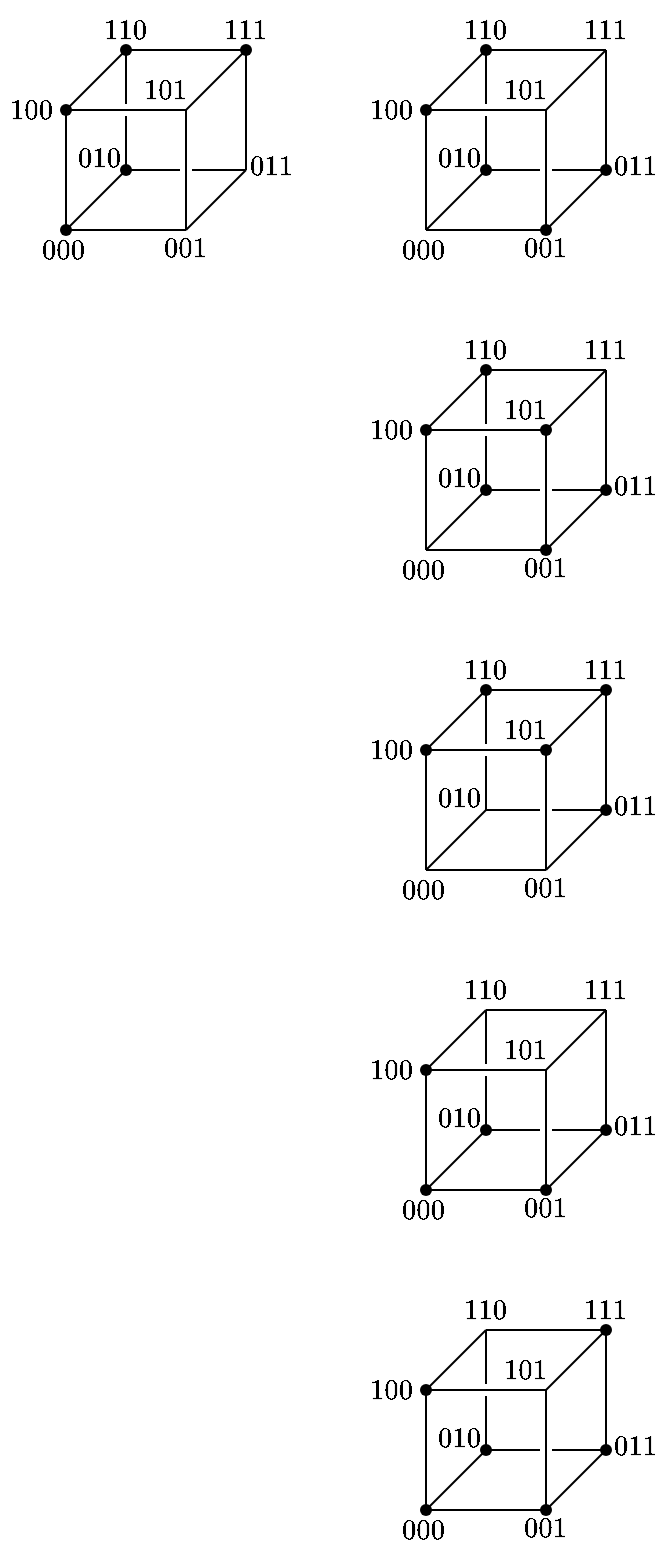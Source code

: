 <mxfile version="21.5.0" type="device">
  <diagram name="Page-1" id="KmXl91NfciILuDux3KEF">
    <mxGraphModel dx="524" dy="328" grid="1" gridSize="10" guides="1" tooltips="1" connect="1" arrows="1" fold="1" page="1" pageScale="1" pageWidth="850" pageHeight="1100" math="1" shadow="0">
      <root>
        <mxCell id="0" />
        <mxCell id="1" parent="0" />
        <mxCell id="tiuoFYLvW-MkzUnGiu4A-1" style="edgeStyle=orthogonalEdgeStyle;rounded=0;orthogonalLoop=1;jettySize=auto;html=1;endArrow=none;endFill=0;" edge="1" parent="1" source="tiuoFYLvW-MkzUnGiu4A-3">
          <mxGeometry relative="1" as="geometry">
            <mxPoint x="190" y="130" as="targetPoint" />
          </mxGeometry>
        </mxCell>
        <mxCell id="tiuoFYLvW-MkzUnGiu4A-2" style="edgeStyle=orthogonalEdgeStyle;rounded=0;orthogonalLoop=1;jettySize=auto;html=1;entryX=0.506;entryY=0.079;entryDx=0;entryDy=0;entryPerimeter=0;endArrow=none;endFill=0;" edge="1" parent="1" source="tiuoFYLvW-MkzUnGiu4A-3" target="tiuoFYLvW-MkzUnGiu4A-5">
          <mxGeometry relative="1" as="geometry" />
        </mxCell>
        <mxCell id="tiuoFYLvW-MkzUnGiu4A-3" value="" style="shape=waypoint;sketch=0;fillStyle=solid;size=6;pointerEvents=1;points=[];fillColor=none;resizable=0;rotatable=0;perimeter=centerPerimeter;snapToPoint=1;" vertex="1" parent="1">
          <mxGeometry x="120" y="120" width="20" height="20" as="geometry" />
        </mxCell>
        <mxCell id="tiuoFYLvW-MkzUnGiu4A-4" style="edgeStyle=orthogonalEdgeStyle;rounded=0;orthogonalLoop=1;jettySize=auto;html=1;endArrow=none;endFill=0;" edge="1" parent="1" source="tiuoFYLvW-MkzUnGiu4A-5">
          <mxGeometry relative="1" as="geometry">
            <mxPoint x="190" y="190" as="targetPoint" />
          </mxGeometry>
        </mxCell>
        <mxCell id="tiuoFYLvW-MkzUnGiu4A-5" value="" style="shape=waypoint;sketch=0;fillStyle=solid;size=6;pointerEvents=1;points=[];fillColor=none;resizable=0;rotatable=0;perimeter=centerPerimeter;snapToPoint=1;" vertex="1" parent="1">
          <mxGeometry x="120" y="180" width="20" height="20" as="geometry" />
        </mxCell>
        <mxCell id="tiuoFYLvW-MkzUnGiu4A-14" style="orthogonalLoop=1;jettySize=auto;html=1;endArrow=none;endFill=0;rounded=0;strokeColor=default;" edge="1" parent="1">
          <mxGeometry relative="1" as="geometry">
            <mxPoint x="190" y="130" as="sourcePoint" />
            <mxPoint x="190" y="190" as="targetPoint" />
          </mxGeometry>
        </mxCell>
        <mxCell id="tiuoFYLvW-MkzUnGiu4A-9" value="\(100\)" style="text;html=1;strokeColor=none;fillColor=none;align=center;verticalAlign=middle;whiteSpace=wrap;rounded=0;" vertex="1" parent="1">
          <mxGeometry x="100" y="120" width="25" height="20" as="geometry" />
        </mxCell>
        <mxCell id="tiuoFYLvW-MkzUnGiu4A-10" value="\(10 1\)" style="text;html=1;strokeColor=none;fillColor=none;align=center;verticalAlign=middle;whiteSpace=wrap;rounded=0;" vertex="1" parent="1">
          <mxGeometry x="170" y="110" width="20" height="20" as="geometry" />
        </mxCell>
        <mxCell id="tiuoFYLvW-MkzUnGiu4A-11" value="\(000\)" style="text;html=1;strokeColor=none;fillColor=none;align=center;verticalAlign=middle;whiteSpace=wrap;rounded=0;" vertex="1" parent="1">
          <mxGeometry x="119" y="190" width="20" height="20" as="geometry" />
        </mxCell>
        <mxCell id="tiuoFYLvW-MkzUnGiu4A-12" value="\(001\)" style="text;html=1;strokeColor=none;fillColor=none;align=center;verticalAlign=middle;whiteSpace=wrap;rounded=0;" vertex="1" parent="1">
          <mxGeometry x="180" y="189" width="20" height="20" as="geometry" />
        </mxCell>
        <mxCell id="tiuoFYLvW-MkzUnGiu4A-15" value="" style="shape=waypoint;sketch=0;fillStyle=solid;size=6;pointerEvents=1;points=[];fillColor=none;resizable=0;rotatable=0;perimeter=centerPerimeter;snapToPoint=1;" vertex="1" parent="1">
          <mxGeometry x="150" y="90" width="20" height="20" as="geometry" />
        </mxCell>
        <mxCell id="tiuoFYLvW-MkzUnGiu4A-17" value="" style="endArrow=none;html=1;rounded=0;exitX=0.524;exitY=0.626;exitDx=0;exitDy=0;exitPerimeter=0;entryX=0.476;entryY=0.932;entryDx=0;entryDy=0;entryPerimeter=0;" edge="1" parent="1" source="tiuoFYLvW-MkzUnGiu4A-3" target="tiuoFYLvW-MkzUnGiu4A-15">
          <mxGeometry width="50" height="50" relative="1" as="geometry">
            <mxPoint x="190" y="170" as="sourcePoint" />
            <mxPoint x="240" y="120" as="targetPoint" />
          </mxGeometry>
        </mxCell>
        <mxCell id="tiuoFYLvW-MkzUnGiu4A-18" value="" style="shape=waypoint;sketch=0;fillStyle=solid;size=6;pointerEvents=1;points=[];fillColor=none;resizable=0;rotatable=0;perimeter=centerPerimeter;snapToPoint=1;" vertex="1" parent="1">
          <mxGeometry x="210" y="90" width="20" height="20" as="geometry" />
        </mxCell>
        <mxCell id="tiuoFYLvW-MkzUnGiu4A-19" value="" style="endArrow=none;html=1;rounded=0;entryX=0.702;entryY=0.948;entryDx=0;entryDy=0;entryPerimeter=0;" edge="1" parent="1" target="tiuoFYLvW-MkzUnGiu4A-18">
          <mxGeometry width="50" height="50" relative="1" as="geometry">
            <mxPoint x="190" y="130" as="sourcePoint" />
            <mxPoint x="170" y="110" as="targetPoint" />
          </mxGeometry>
        </mxCell>
        <mxCell id="tiuoFYLvW-MkzUnGiu4A-20" value="" style="endArrow=none;html=1;rounded=0;exitX=0.637;exitY=0.521;exitDx=0;exitDy=0;exitPerimeter=0;entryX=0.444;entryY=0.392;entryDx=0;entryDy=0;entryPerimeter=0;" edge="1" parent="1" source="tiuoFYLvW-MkzUnGiu4A-15" target="tiuoFYLvW-MkzUnGiu4A-18">
          <mxGeometry width="50" height="50" relative="1" as="geometry">
            <mxPoint x="140" y="140" as="sourcePoint" />
            <mxPoint x="170" y="110" as="targetPoint" />
          </mxGeometry>
        </mxCell>
        <mxCell id="tiuoFYLvW-MkzUnGiu4A-21" value="" style="endArrow=none;html=1;rounded=0;exitDx=0;exitDy=0;exitPerimeter=0;" edge="1" parent="1">
          <mxGeometry width="50" height="50" relative="1" as="geometry">
            <mxPoint x="220" y="160" as="sourcePoint" />
            <mxPoint x="220" y="160" as="targetPoint" />
          </mxGeometry>
        </mxCell>
        <mxCell id="tiuoFYLvW-MkzUnGiu4A-23" value="" style="endArrow=none;html=1;rounded=0;exitX=0.492;exitY=0.658;exitDx=0;exitDy=0;exitPerimeter=0;entryX=0.742;entryY=0.102;entryDx=0;entryDy=0;entryPerimeter=0;" edge="1" parent="1" source="tiuoFYLvW-MkzUnGiu4A-18">
          <mxGeometry width="50" height="50" relative="1" as="geometry">
            <mxPoint x="220" y="100" as="sourcePoint" />
            <mxPoint x="220" y="160" as="targetPoint" />
          </mxGeometry>
        </mxCell>
        <mxCell id="tiuoFYLvW-MkzUnGiu4A-24" value="" style="endArrow=none;html=1;rounded=0;" edge="1" parent="1">
          <mxGeometry width="50" height="50" relative="1" as="geometry">
            <mxPoint x="190" y="190" as="sourcePoint" />
            <mxPoint x="220" y="160" as="targetPoint" />
          </mxGeometry>
        </mxCell>
        <mxCell id="tiuoFYLvW-MkzUnGiu4A-25" value="\(011\)" style="text;html=1;strokeColor=none;fillColor=none;align=center;verticalAlign=middle;whiteSpace=wrap;rounded=0;" vertex="1" parent="1">
          <mxGeometry x="218" y="148" width="30" height="20" as="geometry" />
        </mxCell>
        <mxCell id="tiuoFYLvW-MkzUnGiu4A-26" value="\(111\)" style="text;html=1;strokeColor=none;fillColor=none;align=center;verticalAlign=middle;whiteSpace=wrap;rounded=0;" vertex="1" parent="1">
          <mxGeometry x="210" y="80" width="20" height="20" as="geometry" />
        </mxCell>
        <mxCell id="tiuoFYLvW-MkzUnGiu4A-27" value="\(110\)" style="text;html=1;strokeColor=none;fillColor=none;align=center;verticalAlign=middle;whiteSpace=wrap;rounded=0;" vertex="1" parent="1">
          <mxGeometry x="150" y="80" width="20" height="20" as="geometry" />
        </mxCell>
        <mxCell id="tiuoFYLvW-MkzUnGiu4A-28" value="" style="shape=waypoint;sketch=0;fillStyle=solid;size=6;pointerEvents=1;points=[];fillColor=none;resizable=0;rotatable=0;perimeter=centerPerimeter;snapToPoint=1;" vertex="1" parent="1">
          <mxGeometry x="150" y="150" width="20" height="20" as="geometry" />
        </mxCell>
        <mxCell id="tiuoFYLvW-MkzUnGiu4A-29" style="orthogonalLoop=1;jettySize=auto;html=1;endArrow=none;endFill=0;rounded=0;strokeColor=default;exitX=0.597;exitY=0.948;exitDx=0;exitDy=0;exitPerimeter=0;jumpStyle=gap;entryX=0.5;entryY=0.5;entryDx=0;entryDy=0;entryPerimeter=0;" edge="1" parent="1" source="tiuoFYLvW-MkzUnGiu4A-15" target="tiuoFYLvW-MkzUnGiu4A-28">
          <mxGeometry relative="1" as="geometry">
            <mxPoint x="200" y="140" as="sourcePoint" />
            <mxPoint x="200" y="200" as="targetPoint" />
          </mxGeometry>
        </mxCell>
        <mxCell id="tiuoFYLvW-MkzUnGiu4A-30" style="orthogonalLoop=1;jettySize=auto;html=1;endArrow=none;endFill=0;rounded=0;strokeColor=default;exitX=-0.024;exitY=0.666;exitDx=0;exitDy=0;exitPerimeter=0;jumpStyle=gap;entryX=0.927;entryY=0.319;entryDx=0;entryDy=0;entryPerimeter=0;" edge="1" parent="1" source="tiuoFYLvW-MkzUnGiu4A-28" target="tiuoFYLvW-MkzUnGiu4A-5">
          <mxGeometry relative="1" as="geometry">
            <mxPoint x="170" y="110" as="sourcePoint" />
            <mxPoint x="170" y="170" as="targetPoint" />
          </mxGeometry>
        </mxCell>
        <mxCell id="tiuoFYLvW-MkzUnGiu4A-31" style="orthogonalLoop=1;jettySize=auto;html=1;endArrow=none;endFill=0;rounded=0;strokeColor=default;jumpStyle=gap;entryX=0.96;entryY=0.682;entryDx=0;entryDy=0;entryPerimeter=0;" edge="1" parent="1" target="tiuoFYLvW-MkzUnGiu4A-28">
          <mxGeometry relative="1" as="geometry">
            <mxPoint x="220" y="160" as="sourcePoint" />
            <mxPoint x="140" y="200" as="targetPoint" />
          </mxGeometry>
        </mxCell>
        <mxCell id="tiuoFYLvW-MkzUnGiu4A-32" value="\(010\)" style="text;html=1;strokeColor=none;fillColor=none;align=center;verticalAlign=middle;whiteSpace=wrap;rounded=0;" vertex="1" parent="1">
          <mxGeometry x="137" y="144" width="20" height="20" as="geometry" />
        </mxCell>
        <mxCell id="tiuoFYLvW-MkzUnGiu4A-59" style="edgeStyle=orthogonalEdgeStyle;rounded=0;orthogonalLoop=1;jettySize=auto;html=1;endArrow=none;endFill=0;" edge="1" source="tiuoFYLvW-MkzUnGiu4A-61" parent="1">
          <mxGeometry relative="1" as="geometry">
            <mxPoint x="370" y="450" as="targetPoint" />
          </mxGeometry>
        </mxCell>
        <mxCell id="tiuoFYLvW-MkzUnGiu4A-60" style="edgeStyle=orthogonalEdgeStyle;rounded=0;orthogonalLoop=1;jettySize=auto;html=1;entryX=0.506;entryY=0.079;entryDx=0;entryDy=0;entryPerimeter=0;endArrow=none;endFill=0;" edge="1" source="tiuoFYLvW-MkzUnGiu4A-61" parent="1">
          <mxGeometry relative="1" as="geometry">
            <mxPoint x="310" y="510" as="targetPoint" />
          </mxGeometry>
        </mxCell>
        <mxCell id="tiuoFYLvW-MkzUnGiu4A-61" value="" style="shape=waypoint;sketch=0;fillStyle=solid;size=6;pointerEvents=1;points=[];fillColor=none;resizable=0;rotatable=0;perimeter=centerPerimeter;snapToPoint=1;" vertex="1" parent="1">
          <mxGeometry x="300" y="440" width="20" height="20" as="geometry" />
        </mxCell>
        <mxCell id="tiuoFYLvW-MkzUnGiu4A-62" style="edgeStyle=orthogonalEdgeStyle;rounded=0;orthogonalLoop=1;jettySize=auto;html=1;endArrow=none;endFill=0;" edge="1" parent="1">
          <mxGeometry relative="1" as="geometry">
            <mxPoint x="310" y="510" as="sourcePoint" />
            <mxPoint x="370" y="510" as="targetPoint" />
          </mxGeometry>
        </mxCell>
        <mxCell id="tiuoFYLvW-MkzUnGiu4A-64" style="orthogonalLoop=1;jettySize=auto;html=1;endArrow=none;endFill=0;rounded=0;strokeColor=default;" edge="1" parent="1">
          <mxGeometry relative="1" as="geometry">
            <mxPoint x="370" y="450" as="sourcePoint" />
            <mxPoint x="370" y="510" as="targetPoint" />
          </mxGeometry>
        </mxCell>
        <mxCell id="tiuoFYLvW-MkzUnGiu4A-65" value="\(100\)" style="text;html=1;strokeColor=none;fillColor=none;align=center;verticalAlign=middle;whiteSpace=wrap;rounded=0;" vertex="1" parent="1">
          <mxGeometry x="280" y="440" width="25" height="20" as="geometry" />
        </mxCell>
        <mxCell id="tiuoFYLvW-MkzUnGiu4A-66" value="\(10 1\)" style="text;html=1;strokeColor=none;fillColor=none;align=center;verticalAlign=middle;whiteSpace=wrap;rounded=0;" vertex="1" parent="1">
          <mxGeometry x="350" y="430" width="20" height="20" as="geometry" />
        </mxCell>
        <mxCell id="tiuoFYLvW-MkzUnGiu4A-67" value="\(000\)" style="text;html=1;strokeColor=none;fillColor=none;align=center;verticalAlign=middle;whiteSpace=wrap;rounded=0;" vertex="1" parent="1">
          <mxGeometry x="299" y="510" width="20" height="20" as="geometry" />
        </mxCell>
        <mxCell id="tiuoFYLvW-MkzUnGiu4A-68" value="\(001\)" style="text;html=1;strokeColor=none;fillColor=none;align=center;verticalAlign=middle;whiteSpace=wrap;rounded=0;" vertex="1" parent="1">
          <mxGeometry x="360" y="509" width="20" height="20" as="geometry" />
        </mxCell>
        <mxCell id="tiuoFYLvW-MkzUnGiu4A-69" value="" style="shape=waypoint;sketch=0;fillStyle=solid;size=6;pointerEvents=1;points=[];fillColor=none;resizable=0;rotatable=0;perimeter=centerPerimeter;snapToPoint=1;" vertex="1" parent="1">
          <mxGeometry x="330" y="410" width="20" height="20" as="geometry" />
        </mxCell>
        <mxCell id="tiuoFYLvW-MkzUnGiu4A-70" value="" style="endArrow=none;html=1;rounded=0;exitX=0.524;exitY=0.626;exitDx=0;exitDy=0;exitPerimeter=0;entryX=0.476;entryY=0.932;entryDx=0;entryDy=0;entryPerimeter=0;" edge="1" source="tiuoFYLvW-MkzUnGiu4A-61" target="tiuoFYLvW-MkzUnGiu4A-69" parent="1">
          <mxGeometry width="50" height="50" relative="1" as="geometry">
            <mxPoint x="370" y="490" as="sourcePoint" />
            <mxPoint x="420" y="440" as="targetPoint" />
          </mxGeometry>
        </mxCell>
        <mxCell id="tiuoFYLvW-MkzUnGiu4A-71" value="" style="shape=waypoint;sketch=0;fillStyle=solid;size=6;pointerEvents=1;points=[];fillColor=none;resizable=0;rotatable=0;perimeter=centerPerimeter;snapToPoint=1;" vertex="1" parent="1">
          <mxGeometry x="390" y="410" width="20" height="20" as="geometry" />
        </mxCell>
        <mxCell id="tiuoFYLvW-MkzUnGiu4A-72" value="" style="endArrow=none;html=1;rounded=0;entryX=0.702;entryY=0.948;entryDx=0;entryDy=0;entryPerimeter=0;" edge="1" target="tiuoFYLvW-MkzUnGiu4A-71" parent="1">
          <mxGeometry width="50" height="50" relative="1" as="geometry">
            <mxPoint x="370" y="450" as="sourcePoint" />
            <mxPoint x="350" y="430" as="targetPoint" />
          </mxGeometry>
        </mxCell>
        <mxCell id="tiuoFYLvW-MkzUnGiu4A-73" value="" style="endArrow=none;html=1;rounded=0;exitX=0.637;exitY=0.521;exitDx=0;exitDy=0;exitPerimeter=0;entryX=0.444;entryY=0.392;entryDx=0;entryDy=0;entryPerimeter=0;" edge="1" source="tiuoFYLvW-MkzUnGiu4A-69" target="tiuoFYLvW-MkzUnGiu4A-71" parent="1">
          <mxGeometry width="50" height="50" relative="1" as="geometry">
            <mxPoint x="320" y="460" as="sourcePoint" />
            <mxPoint x="350" y="430" as="targetPoint" />
          </mxGeometry>
        </mxCell>
        <mxCell id="tiuoFYLvW-MkzUnGiu4A-74" value="" style="endArrow=none;html=1;rounded=0;exitDx=0;exitDy=0;exitPerimeter=0;" edge="1" parent="1">
          <mxGeometry width="50" height="50" relative="1" as="geometry">
            <mxPoint x="400" y="480" as="sourcePoint" />
            <mxPoint x="400" y="480" as="targetPoint" />
          </mxGeometry>
        </mxCell>
        <mxCell id="tiuoFYLvW-MkzUnGiu4A-75" value="" style="endArrow=none;html=1;rounded=0;exitX=0.492;exitY=0.658;exitDx=0;exitDy=0;exitPerimeter=0;entryX=0.742;entryY=0.102;entryDx=0;entryDy=0;entryPerimeter=0;" edge="1" source="tiuoFYLvW-MkzUnGiu4A-71" parent="1">
          <mxGeometry width="50" height="50" relative="1" as="geometry">
            <mxPoint x="400" y="420" as="sourcePoint" />
            <mxPoint x="400" y="480" as="targetPoint" />
          </mxGeometry>
        </mxCell>
        <mxCell id="tiuoFYLvW-MkzUnGiu4A-76" value="" style="endArrow=none;html=1;rounded=0;" edge="1" parent="1">
          <mxGeometry width="50" height="50" relative="1" as="geometry">
            <mxPoint x="370" y="510" as="sourcePoint" />
            <mxPoint x="400" y="480" as="targetPoint" />
          </mxGeometry>
        </mxCell>
        <mxCell id="tiuoFYLvW-MkzUnGiu4A-77" value="\(011\)" style="text;html=1;strokeColor=none;fillColor=none;align=center;verticalAlign=middle;whiteSpace=wrap;rounded=0;" vertex="1" parent="1">
          <mxGeometry x="400" y="468" width="30" height="20" as="geometry" />
        </mxCell>
        <mxCell id="tiuoFYLvW-MkzUnGiu4A-78" value="\(111\)" style="text;html=1;strokeColor=none;fillColor=none;align=center;verticalAlign=middle;whiteSpace=wrap;rounded=0;" vertex="1" parent="1">
          <mxGeometry x="390" y="400" width="20" height="20" as="geometry" />
        </mxCell>
        <mxCell id="tiuoFYLvW-MkzUnGiu4A-79" value="\(110\)" style="text;html=1;strokeColor=none;fillColor=none;align=center;verticalAlign=middle;whiteSpace=wrap;rounded=0;" vertex="1" parent="1">
          <mxGeometry x="330" y="400" width="20" height="20" as="geometry" />
        </mxCell>
        <mxCell id="tiuoFYLvW-MkzUnGiu4A-81" style="orthogonalLoop=1;jettySize=auto;html=1;endArrow=none;endFill=0;rounded=0;strokeColor=default;exitX=0.597;exitY=0.948;exitDx=0;exitDy=0;exitPerimeter=0;jumpStyle=gap;entryX=0.5;entryY=0.5;entryDx=0;entryDy=0;entryPerimeter=0;" edge="1" source="tiuoFYLvW-MkzUnGiu4A-69" parent="1">
          <mxGeometry relative="1" as="geometry">
            <mxPoint x="380" y="460" as="sourcePoint" />
            <mxPoint x="340" y="480" as="targetPoint" />
          </mxGeometry>
        </mxCell>
        <mxCell id="tiuoFYLvW-MkzUnGiu4A-82" style="orthogonalLoop=1;jettySize=auto;html=1;endArrow=none;endFill=0;rounded=0;strokeColor=default;exitX=-0.024;exitY=0.666;exitDx=0;exitDy=0;exitPerimeter=0;jumpStyle=gap;entryX=0.927;entryY=0.319;entryDx=0;entryDy=0;entryPerimeter=0;" edge="1" parent="1">
          <mxGeometry relative="1" as="geometry">
            <mxPoint x="340" y="480" as="sourcePoint" />
            <mxPoint x="310" y="510" as="targetPoint" />
          </mxGeometry>
        </mxCell>
        <mxCell id="tiuoFYLvW-MkzUnGiu4A-83" style="orthogonalLoop=1;jettySize=auto;html=1;endArrow=none;endFill=0;rounded=0;strokeColor=default;jumpStyle=gap;entryX=0.96;entryY=0.682;entryDx=0;entryDy=0;entryPerimeter=0;" edge="1" parent="1">
          <mxGeometry relative="1" as="geometry">
            <mxPoint x="400" y="480" as="sourcePoint" />
            <mxPoint x="340" y="480" as="targetPoint" />
          </mxGeometry>
        </mxCell>
        <mxCell id="tiuoFYLvW-MkzUnGiu4A-84" value="\(010\)" style="text;html=1;strokeColor=none;fillColor=none;align=center;verticalAlign=middle;whiteSpace=wrap;rounded=0;" vertex="1" parent="1">
          <mxGeometry x="317" y="464" width="20" height="20" as="geometry" />
        </mxCell>
        <mxCell id="tiuoFYLvW-MkzUnGiu4A-85" value="" style="shape=waypoint;sketch=0;fillStyle=solid;size=6;pointerEvents=1;points=[];fillColor=none;resizable=0;rotatable=0;perimeter=centerPerimeter;snapToPoint=1;" vertex="1" parent="1">
          <mxGeometry x="360" y="440" width="20" height="20" as="geometry" />
        </mxCell>
        <mxCell id="tiuoFYLvW-MkzUnGiu4A-86" value="" style="shape=waypoint;sketch=0;fillStyle=solid;size=6;pointerEvents=1;points=[];fillColor=none;resizable=0;rotatable=0;perimeter=centerPerimeter;snapToPoint=1;" vertex="1" parent="1">
          <mxGeometry x="390" y="470" width="20" height="20" as="geometry" />
        </mxCell>
        <mxCell id="tiuoFYLvW-MkzUnGiu4A-87" style="edgeStyle=orthogonalEdgeStyle;rounded=0;orthogonalLoop=1;jettySize=auto;html=1;endArrow=none;endFill=0;" edge="1" source="tiuoFYLvW-MkzUnGiu4A-89" parent="1">
          <mxGeometry relative="1" as="geometry">
            <mxPoint x="370" y="290" as="targetPoint" />
          </mxGeometry>
        </mxCell>
        <mxCell id="tiuoFYLvW-MkzUnGiu4A-88" style="edgeStyle=orthogonalEdgeStyle;rounded=0;orthogonalLoop=1;jettySize=auto;html=1;entryX=0.506;entryY=0.079;entryDx=0;entryDy=0;entryPerimeter=0;endArrow=none;endFill=0;" edge="1" source="tiuoFYLvW-MkzUnGiu4A-89" parent="1">
          <mxGeometry relative="1" as="geometry">
            <mxPoint x="310" y="350" as="targetPoint" />
          </mxGeometry>
        </mxCell>
        <mxCell id="tiuoFYLvW-MkzUnGiu4A-89" value="" style="shape=waypoint;sketch=0;fillStyle=solid;size=6;pointerEvents=1;points=[];fillColor=none;resizable=0;rotatable=0;perimeter=centerPerimeter;snapToPoint=1;" vertex="1" parent="1">
          <mxGeometry x="300" y="280" width="20" height="20" as="geometry" />
        </mxCell>
        <mxCell id="tiuoFYLvW-MkzUnGiu4A-90" style="edgeStyle=orthogonalEdgeStyle;rounded=0;orthogonalLoop=1;jettySize=auto;html=1;endArrow=none;endFill=0;" edge="1" parent="1">
          <mxGeometry relative="1" as="geometry">
            <mxPoint x="310" y="350" as="sourcePoint" />
            <mxPoint x="370" y="350" as="targetPoint" />
          </mxGeometry>
        </mxCell>
        <mxCell id="tiuoFYLvW-MkzUnGiu4A-91" style="orthogonalLoop=1;jettySize=auto;html=1;endArrow=none;endFill=0;rounded=0;strokeColor=default;" edge="1" parent="1">
          <mxGeometry relative="1" as="geometry">
            <mxPoint x="370" y="290" as="sourcePoint" />
            <mxPoint x="370" y="350" as="targetPoint" />
          </mxGeometry>
        </mxCell>
        <mxCell id="tiuoFYLvW-MkzUnGiu4A-92" value="\(100\)" style="text;html=1;strokeColor=none;fillColor=none;align=center;verticalAlign=middle;whiteSpace=wrap;rounded=0;" vertex="1" parent="1">
          <mxGeometry x="280" y="280" width="25" height="20" as="geometry" />
        </mxCell>
        <mxCell id="tiuoFYLvW-MkzUnGiu4A-93" value="\(10 1\)" style="text;html=1;strokeColor=none;fillColor=none;align=center;verticalAlign=middle;whiteSpace=wrap;rounded=0;" vertex="1" parent="1">
          <mxGeometry x="350" y="270" width="20" height="20" as="geometry" />
        </mxCell>
        <mxCell id="tiuoFYLvW-MkzUnGiu4A-94" value="\(000\)" style="text;html=1;strokeColor=none;fillColor=none;align=center;verticalAlign=middle;whiteSpace=wrap;rounded=0;" vertex="1" parent="1">
          <mxGeometry x="299" y="350" width="20" height="20" as="geometry" />
        </mxCell>
        <mxCell id="tiuoFYLvW-MkzUnGiu4A-95" value="\(001\)" style="text;html=1;strokeColor=none;fillColor=none;align=center;verticalAlign=middle;whiteSpace=wrap;rounded=0;" vertex="1" parent="1">
          <mxGeometry x="360" y="349" width="20" height="20" as="geometry" />
        </mxCell>
        <mxCell id="tiuoFYLvW-MkzUnGiu4A-96" value="" style="shape=waypoint;sketch=0;fillStyle=solid;size=6;pointerEvents=1;points=[];fillColor=none;resizable=0;rotatable=0;perimeter=centerPerimeter;snapToPoint=1;" vertex="1" parent="1">
          <mxGeometry x="330" y="250" width="20" height="20" as="geometry" />
        </mxCell>
        <mxCell id="tiuoFYLvW-MkzUnGiu4A-97" value="" style="endArrow=none;html=1;rounded=0;exitX=0.524;exitY=0.626;exitDx=0;exitDy=0;exitPerimeter=0;entryX=0.476;entryY=0.932;entryDx=0;entryDy=0;entryPerimeter=0;" edge="1" source="tiuoFYLvW-MkzUnGiu4A-89" target="tiuoFYLvW-MkzUnGiu4A-96" parent="1">
          <mxGeometry width="50" height="50" relative="1" as="geometry">
            <mxPoint x="370" y="330" as="sourcePoint" />
            <mxPoint x="420" y="280" as="targetPoint" />
          </mxGeometry>
        </mxCell>
        <mxCell id="tiuoFYLvW-MkzUnGiu4A-98" value="" style="shape=waypoint;sketch=0;fillStyle=solid;size=6;pointerEvents=1;points=[];fillColor=none;resizable=0;rotatable=0;perimeter=centerPerimeter;snapToPoint=1;" vertex="1" parent="1">
          <mxGeometry x="360" y="340" width="20" height="20" as="geometry" />
        </mxCell>
        <mxCell id="tiuoFYLvW-MkzUnGiu4A-99" value="" style="endArrow=none;html=1;rounded=0;" edge="1" parent="1">
          <mxGeometry width="50" height="50" relative="1" as="geometry">
            <mxPoint x="370" y="290" as="sourcePoint" />
            <mxPoint x="400" y="260" as="targetPoint" />
          </mxGeometry>
        </mxCell>
        <mxCell id="tiuoFYLvW-MkzUnGiu4A-100" value="" style="endArrow=none;html=1;rounded=0;exitX=0.637;exitY=0.521;exitDx=0;exitDy=0;exitPerimeter=0;" edge="1" source="tiuoFYLvW-MkzUnGiu4A-96" parent="1">
          <mxGeometry width="50" height="50" relative="1" as="geometry">
            <mxPoint x="320" y="300" as="sourcePoint" />
            <mxPoint x="400" y="260" as="targetPoint" />
          </mxGeometry>
        </mxCell>
        <mxCell id="tiuoFYLvW-MkzUnGiu4A-101" value="" style="endArrow=none;html=1;rounded=0;exitDx=0;exitDy=0;exitPerimeter=0;" edge="1" parent="1">
          <mxGeometry width="50" height="50" relative="1" as="geometry">
            <mxPoint x="400" y="320" as="sourcePoint" />
            <mxPoint x="400" y="320" as="targetPoint" />
          </mxGeometry>
        </mxCell>
        <mxCell id="tiuoFYLvW-MkzUnGiu4A-102" value="" style="endArrow=none;html=1;rounded=0;entryX=0.742;entryY=0.102;entryDx=0;entryDy=0;entryPerimeter=0;" edge="1" parent="1">
          <mxGeometry width="50" height="50" relative="1" as="geometry">
            <mxPoint x="400" y="260" as="sourcePoint" />
            <mxPoint x="400" y="320" as="targetPoint" />
          </mxGeometry>
        </mxCell>
        <mxCell id="tiuoFYLvW-MkzUnGiu4A-103" value="" style="endArrow=none;html=1;rounded=0;" edge="1" parent="1">
          <mxGeometry width="50" height="50" relative="1" as="geometry">
            <mxPoint x="370" y="350" as="sourcePoint" />
            <mxPoint x="400" y="320" as="targetPoint" />
          </mxGeometry>
        </mxCell>
        <mxCell id="tiuoFYLvW-MkzUnGiu4A-104" value="\(011\)" style="text;html=1;strokeColor=none;fillColor=none;align=center;verticalAlign=middle;whiteSpace=wrap;rounded=0;" vertex="1" parent="1">
          <mxGeometry x="400" y="308" width="30" height="20" as="geometry" />
        </mxCell>
        <mxCell id="tiuoFYLvW-MkzUnGiu4A-105" value="\(111\)" style="text;html=1;strokeColor=none;fillColor=none;align=center;verticalAlign=middle;whiteSpace=wrap;rounded=0;" vertex="1" parent="1">
          <mxGeometry x="390" y="240" width="20" height="20" as="geometry" />
        </mxCell>
        <mxCell id="tiuoFYLvW-MkzUnGiu4A-106" value="\(110\)" style="text;html=1;strokeColor=none;fillColor=none;align=center;verticalAlign=middle;whiteSpace=wrap;rounded=0;" vertex="1" parent="1">
          <mxGeometry x="330" y="240" width="20" height="20" as="geometry" />
        </mxCell>
        <mxCell id="tiuoFYLvW-MkzUnGiu4A-107" style="orthogonalLoop=1;jettySize=auto;html=1;endArrow=none;endFill=0;rounded=0;strokeColor=default;exitX=0.597;exitY=0.948;exitDx=0;exitDy=0;exitPerimeter=0;jumpStyle=gap;entryX=0.5;entryY=0.5;entryDx=0;entryDy=0;entryPerimeter=0;" edge="1" source="tiuoFYLvW-MkzUnGiu4A-96" parent="1">
          <mxGeometry relative="1" as="geometry">
            <mxPoint x="380" y="300" as="sourcePoint" />
            <mxPoint x="340" y="320" as="targetPoint" />
          </mxGeometry>
        </mxCell>
        <mxCell id="tiuoFYLvW-MkzUnGiu4A-108" style="orthogonalLoop=1;jettySize=auto;html=1;endArrow=none;endFill=0;rounded=0;strokeColor=default;exitX=-0.024;exitY=0.666;exitDx=0;exitDy=0;exitPerimeter=0;jumpStyle=gap;entryX=0.927;entryY=0.319;entryDx=0;entryDy=0;entryPerimeter=0;" edge="1" parent="1">
          <mxGeometry relative="1" as="geometry">
            <mxPoint x="340" y="320" as="sourcePoint" />
            <mxPoint x="310" y="350" as="targetPoint" />
          </mxGeometry>
        </mxCell>
        <mxCell id="tiuoFYLvW-MkzUnGiu4A-109" style="orthogonalLoop=1;jettySize=auto;html=1;endArrow=none;endFill=0;rounded=0;strokeColor=default;jumpStyle=gap;entryX=0.96;entryY=0.682;entryDx=0;entryDy=0;entryPerimeter=0;" edge="1" parent="1">
          <mxGeometry relative="1" as="geometry">
            <mxPoint x="400" y="320" as="sourcePoint" />
            <mxPoint x="340" y="320" as="targetPoint" />
          </mxGeometry>
        </mxCell>
        <mxCell id="tiuoFYLvW-MkzUnGiu4A-110" value="\(010\)" style="text;html=1;strokeColor=none;fillColor=none;align=center;verticalAlign=middle;whiteSpace=wrap;rounded=0;" vertex="1" parent="1">
          <mxGeometry x="317" y="304" width="20" height="20" as="geometry" />
        </mxCell>
        <mxCell id="tiuoFYLvW-MkzUnGiu4A-111" value="" style="shape=waypoint;sketch=0;fillStyle=solid;size=6;pointerEvents=1;points=[];fillColor=none;resizable=0;rotatable=0;perimeter=centerPerimeter;snapToPoint=1;" vertex="1" parent="1">
          <mxGeometry x="360" y="280" width="20" height="20" as="geometry" />
        </mxCell>
        <mxCell id="tiuoFYLvW-MkzUnGiu4A-112" value="" style="shape=waypoint;sketch=0;fillStyle=solid;size=6;pointerEvents=1;points=[];fillColor=none;resizable=0;rotatable=0;perimeter=centerPerimeter;snapToPoint=1;" vertex="1" parent="1">
          <mxGeometry x="390" y="310" width="20" height="20" as="geometry" />
        </mxCell>
        <mxCell id="tiuoFYLvW-MkzUnGiu4A-113" value="" style="shape=waypoint;sketch=0;fillStyle=solid;size=6;pointerEvents=1;points=[];fillColor=none;resizable=0;rotatable=0;perimeter=centerPerimeter;snapToPoint=1;" vertex="1" parent="1">
          <mxGeometry x="330" y="310" width="20" height="20" as="geometry" />
        </mxCell>
        <mxCell id="tiuoFYLvW-MkzUnGiu4A-168" style="edgeStyle=orthogonalEdgeStyle;rounded=0;orthogonalLoop=1;jettySize=auto;html=1;endArrow=none;endFill=0;" edge="1" source="tiuoFYLvW-MkzUnGiu4A-170" parent="1">
          <mxGeometry relative="1" as="geometry">
            <mxPoint x="370" y="130" as="targetPoint" />
          </mxGeometry>
        </mxCell>
        <mxCell id="tiuoFYLvW-MkzUnGiu4A-169" style="edgeStyle=orthogonalEdgeStyle;rounded=0;orthogonalLoop=1;jettySize=auto;html=1;entryX=0.506;entryY=0.079;entryDx=0;entryDy=0;entryPerimeter=0;endArrow=none;endFill=0;" edge="1" source="tiuoFYLvW-MkzUnGiu4A-170" parent="1">
          <mxGeometry relative="1" as="geometry">
            <mxPoint x="310" y="190" as="targetPoint" />
          </mxGeometry>
        </mxCell>
        <mxCell id="tiuoFYLvW-MkzUnGiu4A-170" value="" style="shape=waypoint;sketch=0;fillStyle=solid;size=6;pointerEvents=1;points=[];fillColor=none;resizable=0;rotatable=0;perimeter=centerPerimeter;snapToPoint=1;" vertex="1" parent="1">
          <mxGeometry x="300" y="120" width="20" height="20" as="geometry" />
        </mxCell>
        <mxCell id="tiuoFYLvW-MkzUnGiu4A-171" style="edgeStyle=orthogonalEdgeStyle;rounded=0;orthogonalLoop=1;jettySize=auto;html=1;endArrow=none;endFill=0;" edge="1" parent="1">
          <mxGeometry relative="1" as="geometry">
            <mxPoint x="310" y="190" as="sourcePoint" />
            <mxPoint x="370" y="190" as="targetPoint" />
          </mxGeometry>
        </mxCell>
        <mxCell id="tiuoFYLvW-MkzUnGiu4A-172" style="orthogonalLoop=1;jettySize=auto;html=1;endArrow=none;endFill=0;rounded=0;strokeColor=default;" edge="1" parent="1">
          <mxGeometry relative="1" as="geometry">
            <mxPoint x="370" y="130" as="sourcePoint" />
            <mxPoint x="370" y="190" as="targetPoint" />
          </mxGeometry>
        </mxCell>
        <mxCell id="tiuoFYLvW-MkzUnGiu4A-173" value="\(100\)" style="text;html=1;strokeColor=none;fillColor=none;align=center;verticalAlign=middle;whiteSpace=wrap;rounded=0;" vertex="1" parent="1">
          <mxGeometry x="280" y="120" width="25" height="20" as="geometry" />
        </mxCell>
        <mxCell id="tiuoFYLvW-MkzUnGiu4A-174" value="\(10 1\)" style="text;html=1;strokeColor=none;fillColor=none;align=center;verticalAlign=middle;whiteSpace=wrap;rounded=0;" vertex="1" parent="1">
          <mxGeometry x="350" y="110" width="20" height="20" as="geometry" />
        </mxCell>
        <mxCell id="tiuoFYLvW-MkzUnGiu4A-175" value="\(000\)" style="text;html=1;strokeColor=none;fillColor=none;align=center;verticalAlign=middle;whiteSpace=wrap;rounded=0;" vertex="1" parent="1">
          <mxGeometry x="299" y="190" width="20" height="20" as="geometry" />
        </mxCell>
        <mxCell id="tiuoFYLvW-MkzUnGiu4A-176" value="\(001\)" style="text;html=1;strokeColor=none;fillColor=none;align=center;verticalAlign=middle;whiteSpace=wrap;rounded=0;" vertex="1" parent="1">
          <mxGeometry x="360" y="189" width="20" height="20" as="geometry" />
        </mxCell>
        <mxCell id="tiuoFYLvW-MkzUnGiu4A-177" value="" style="shape=waypoint;sketch=0;fillStyle=solid;size=6;pointerEvents=1;points=[];fillColor=none;resizable=0;rotatable=0;perimeter=centerPerimeter;snapToPoint=1;" vertex="1" parent="1">
          <mxGeometry x="330" y="90" width="20" height="20" as="geometry" />
        </mxCell>
        <mxCell id="tiuoFYLvW-MkzUnGiu4A-178" value="" style="endArrow=none;html=1;rounded=0;exitX=0.524;exitY=0.626;exitDx=0;exitDy=0;exitPerimeter=0;entryX=0.476;entryY=0.932;entryDx=0;entryDy=0;entryPerimeter=0;" edge="1" source="tiuoFYLvW-MkzUnGiu4A-170" target="tiuoFYLvW-MkzUnGiu4A-177" parent="1">
          <mxGeometry width="50" height="50" relative="1" as="geometry">
            <mxPoint x="370" y="170" as="sourcePoint" />
            <mxPoint x="420" y="120" as="targetPoint" />
          </mxGeometry>
        </mxCell>
        <mxCell id="tiuoFYLvW-MkzUnGiu4A-179" value="" style="shape=waypoint;sketch=0;fillStyle=solid;size=6;pointerEvents=1;points=[];fillColor=none;resizable=0;rotatable=0;perimeter=centerPerimeter;snapToPoint=1;" vertex="1" parent="1">
          <mxGeometry x="360" y="180" width="20" height="20" as="geometry" />
        </mxCell>
        <mxCell id="tiuoFYLvW-MkzUnGiu4A-180" value="" style="endArrow=none;html=1;rounded=0;" edge="1" parent="1">
          <mxGeometry width="50" height="50" relative="1" as="geometry">
            <mxPoint x="370" y="130" as="sourcePoint" />
            <mxPoint x="400" y="100" as="targetPoint" />
          </mxGeometry>
        </mxCell>
        <mxCell id="tiuoFYLvW-MkzUnGiu4A-181" value="" style="endArrow=none;html=1;rounded=0;exitX=0.637;exitY=0.521;exitDx=0;exitDy=0;exitPerimeter=0;" edge="1" source="tiuoFYLvW-MkzUnGiu4A-177" parent="1">
          <mxGeometry width="50" height="50" relative="1" as="geometry">
            <mxPoint x="320" y="140" as="sourcePoint" />
            <mxPoint x="400" y="100" as="targetPoint" />
          </mxGeometry>
        </mxCell>
        <mxCell id="tiuoFYLvW-MkzUnGiu4A-182" value="" style="endArrow=none;html=1;rounded=0;exitDx=0;exitDy=0;exitPerimeter=0;" edge="1" parent="1">
          <mxGeometry width="50" height="50" relative="1" as="geometry">
            <mxPoint x="400" y="160" as="sourcePoint" />
            <mxPoint x="400" y="160" as="targetPoint" />
          </mxGeometry>
        </mxCell>
        <mxCell id="tiuoFYLvW-MkzUnGiu4A-183" value="" style="endArrow=none;html=1;rounded=0;entryX=0.742;entryY=0.102;entryDx=0;entryDy=0;entryPerimeter=0;" edge="1" parent="1">
          <mxGeometry width="50" height="50" relative="1" as="geometry">
            <mxPoint x="400" y="100" as="sourcePoint" />
            <mxPoint x="400" y="160" as="targetPoint" />
          </mxGeometry>
        </mxCell>
        <mxCell id="tiuoFYLvW-MkzUnGiu4A-184" value="" style="endArrow=none;html=1;rounded=0;" edge="1" parent="1">
          <mxGeometry width="50" height="50" relative="1" as="geometry">
            <mxPoint x="370" y="190" as="sourcePoint" />
            <mxPoint x="400" y="160" as="targetPoint" />
          </mxGeometry>
        </mxCell>
        <mxCell id="tiuoFYLvW-MkzUnGiu4A-185" value="\(011\)" style="text;html=1;strokeColor=none;fillColor=none;align=center;verticalAlign=middle;whiteSpace=wrap;rounded=0;" vertex="1" parent="1">
          <mxGeometry x="400" y="148" width="30" height="20" as="geometry" />
        </mxCell>
        <mxCell id="tiuoFYLvW-MkzUnGiu4A-186" value="\(111\)" style="text;html=1;strokeColor=none;fillColor=none;align=center;verticalAlign=middle;whiteSpace=wrap;rounded=0;" vertex="1" parent="1">
          <mxGeometry x="390" y="80" width="20" height="20" as="geometry" />
        </mxCell>
        <mxCell id="tiuoFYLvW-MkzUnGiu4A-187" value="\(110\)" style="text;html=1;strokeColor=none;fillColor=none;align=center;verticalAlign=middle;whiteSpace=wrap;rounded=0;" vertex="1" parent="1">
          <mxGeometry x="330" y="80" width="20" height="20" as="geometry" />
        </mxCell>
        <mxCell id="tiuoFYLvW-MkzUnGiu4A-188" style="orthogonalLoop=1;jettySize=auto;html=1;endArrow=none;endFill=0;rounded=0;strokeColor=default;exitX=0.597;exitY=0.948;exitDx=0;exitDy=0;exitPerimeter=0;jumpStyle=gap;entryX=0.5;entryY=0.5;entryDx=0;entryDy=0;entryPerimeter=0;" edge="1" source="tiuoFYLvW-MkzUnGiu4A-177" parent="1">
          <mxGeometry relative="1" as="geometry">
            <mxPoint x="380" y="140" as="sourcePoint" />
            <mxPoint x="340" y="160" as="targetPoint" />
          </mxGeometry>
        </mxCell>
        <mxCell id="tiuoFYLvW-MkzUnGiu4A-189" style="orthogonalLoop=1;jettySize=auto;html=1;endArrow=none;endFill=0;rounded=0;strokeColor=default;exitX=-0.024;exitY=0.666;exitDx=0;exitDy=0;exitPerimeter=0;jumpStyle=gap;entryX=0.927;entryY=0.319;entryDx=0;entryDy=0;entryPerimeter=0;" edge="1" parent="1">
          <mxGeometry relative="1" as="geometry">
            <mxPoint x="340" y="160" as="sourcePoint" />
            <mxPoint x="310" y="190" as="targetPoint" />
          </mxGeometry>
        </mxCell>
        <mxCell id="tiuoFYLvW-MkzUnGiu4A-190" style="orthogonalLoop=1;jettySize=auto;html=1;endArrow=none;endFill=0;rounded=0;strokeColor=default;jumpStyle=gap;entryX=0.96;entryY=0.682;entryDx=0;entryDy=0;entryPerimeter=0;" edge="1" parent="1">
          <mxGeometry relative="1" as="geometry">
            <mxPoint x="400" y="160" as="sourcePoint" />
            <mxPoint x="340" y="160" as="targetPoint" />
          </mxGeometry>
        </mxCell>
        <mxCell id="tiuoFYLvW-MkzUnGiu4A-191" value="\(010\)" style="text;html=1;strokeColor=none;fillColor=none;align=center;verticalAlign=middle;whiteSpace=wrap;rounded=0;" vertex="1" parent="1">
          <mxGeometry x="317" y="144" width="20" height="20" as="geometry" />
        </mxCell>
        <mxCell id="tiuoFYLvW-MkzUnGiu4A-193" value="" style="shape=waypoint;sketch=0;fillStyle=solid;size=6;pointerEvents=1;points=[];fillColor=none;resizable=0;rotatable=0;perimeter=centerPerimeter;snapToPoint=1;" vertex="1" parent="1">
          <mxGeometry x="390" y="150" width="20" height="20" as="geometry" />
        </mxCell>
        <mxCell id="tiuoFYLvW-MkzUnGiu4A-194" value="" style="shape=waypoint;sketch=0;fillStyle=solid;size=6;pointerEvents=1;points=[];fillColor=none;resizable=0;rotatable=0;perimeter=centerPerimeter;snapToPoint=1;" vertex="1" parent="1">
          <mxGeometry x="330" y="150" width="20" height="20" as="geometry" />
        </mxCell>
        <mxCell id="tiuoFYLvW-MkzUnGiu4A-195" style="edgeStyle=orthogonalEdgeStyle;rounded=0;orthogonalLoop=1;jettySize=auto;html=1;endArrow=none;endFill=0;" edge="1" source="tiuoFYLvW-MkzUnGiu4A-197" parent="1">
          <mxGeometry relative="1" as="geometry">
            <mxPoint x="370" y="610" as="targetPoint" />
          </mxGeometry>
        </mxCell>
        <mxCell id="tiuoFYLvW-MkzUnGiu4A-196" style="edgeStyle=orthogonalEdgeStyle;rounded=0;orthogonalLoop=1;jettySize=auto;html=1;entryX=0.506;entryY=0.079;entryDx=0;entryDy=0;entryPerimeter=0;endArrow=none;endFill=0;" edge="1" source="tiuoFYLvW-MkzUnGiu4A-197" parent="1">
          <mxGeometry relative="1" as="geometry">
            <mxPoint x="310" y="670" as="targetPoint" />
          </mxGeometry>
        </mxCell>
        <mxCell id="tiuoFYLvW-MkzUnGiu4A-197" value="" style="shape=waypoint;sketch=0;fillStyle=solid;size=6;pointerEvents=1;points=[];fillColor=none;resizable=0;rotatable=0;perimeter=centerPerimeter;snapToPoint=1;" vertex="1" parent="1">
          <mxGeometry x="300" y="600" width="20" height="20" as="geometry" />
        </mxCell>
        <mxCell id="tiuoFYLvW-MkzUnGiu4A-198" style="edgeStyle=orthogonalEdgeStyle;rounded=0;orthogonalLoop=1;jettySize=auto;html=1;endArrow=none;endFill=0;" edge="1" parent="1">
          <mxGeometry relative="1" as="geometry">
            <mxPoint x="310" y="670" as="sourcePoint" />
            <mxPoint x="370" y="670" as="targetPoint" />
          </mxGeometry>
        </mxCell>
        <mxCell id="tiuoFYLvW-MkzUnGiu4A-199" style="orthogonalLoop=1;jettySize=auto;html=1;endArrow=none;endFill=0;rounded=0;strokeColor=default;" edge="1" parent="1">
          <mxGeometry relative="1" as="geometry">
            <mxPoint x="370" y="610" as="sourcePoint" />
            <mxPoint x="370" y="670" as="targetPoint" />
          </mxGeometry>
        </mxCell>
        <mxCell id="tiuoFYLvW-MkzUnGiu4A-200" value="\(100\)" style="text;html=1;strokeColor=none;fillColor=none;align=center;verticalAlign=middle;whiteSpace=wrap;rounded=0;" vertex="1" parent="1">
          <mxGeometry x="280" y="600" width="25" height="20" as="geometry" />
        </mxCell>
        <mxCell id="tiuoFYLvW-MkzUnGiu4A-201" value="\(10 1\)" style="text;html=1;strokeColor=none;fillColor=none;align=center;verticalAlign=middle;whiteSpace=wrap;rounded=0;" vertex="1" parent="1">
          <mxGeometry x="350" y="590" width="20" height="20" as="geometry" />
        </mxCell>
        <mxCell id="tiuoFYLvW-MkzUnGiu4A-202" value="\(000\)" style="text;html=1;strokeColor=none;fillColor=none;align=center;verticalAlign=middle;whiteSpace=wrap;rounded=0;" vertex="1" parent="1">
          <mxGeometry x="299" y="670" width="20" height="20" as="geometry" />
        </mxCell>
        <mxCell id="tiuoFYLvW-MkzUnGiu4A-203" value="\(001\)" style="text;html=1;strokeColor=none;fillColor=none;align=center;verticalAlign=middle;whiteSpace=wrap;rounded=0;" vertex="1" parent="1">
          <mxGeometry x="360" y="669" width="20" height="20" as="geometry" />
        </mxCell>
        <mxCell id="tiuoFYLvW-MkzUnGiu4A-205" value="" style="endArrow=none;html=1;rounded=0;exitX=0.524;exitY=0.626;exitDx=0;exitDy=0;exitPerimeter=0;entryX=0.476;entryY=0.932;entryDx=0;entryDy=0;entryPerimeter=0;" edge="1" source="tiuoFYLvW-MkzUnGiu4A-197" parent="1">
          <mxGeometry width="50" height="50" relative="1" as="geometry">
            <mxPoint x="370" y="650" as="sourcePoint" />
            <mxPoint x="340" y="580" as="targetPoint" />
          </mxGeometry>
        </mxCell>
        <mxCell id="tiuoFYLvW-MkzUnGiu4A-206" value="" style="shape=waypoint;sketch=0;fillStyle=solid;size=6;pointerEvents=1;points=[];fillColor=none;resizable=0;rotatable=0;perimeter=centerPerimeter;snapToPoint=1;" vertex="1" parent="1">
          <mxGeometry x="360" y="660" width="20" height="20" as="geometry" />
        </mxCell>
        <mxCell id="tiuoFYLvW-MkzUnGiu4A-207" value="" style="endArrow=none;html=1;rounded=0;" edge="1" parent="1">
          <mxGeometry width="50" height="50" relative="1" as="geometry">
            <mxPoint x="370" y="610" as="sourcePoint" />
            <mxPoint x="400" y="580" as="targetPoint" />
          </mxGeometry>
        </mxCell>
        <mxCell id="tiuoFYLvW-MkzUnGiu4A-208" value="" style="endArrow=none;html=1;rounded=0;exitX=0.637;exitY=0.521;exitDx=0;exitDy=0;exitPerimeter=0;" edge="1" parent="1">
          <mxGeometry width="50" height="50" relative="1" as="geometry">
            <mxPoint x="340" y="580" as="sourcePoint" />
            <mxPoint x="400" y="580" as="targetPoint" />
          </mxGeometry>
        </mxCell>
        <mxCell id="tiuoFYLvW-MkzUnGiu4A-209" value="" style="endArrow=none;html=1;rounded=0;exitDx=0;exitDy=0;exitPerimeter=0;" edge="1" parent="1">
          <mxGeometry width="50" height="50" relative="1" as="geometry">
            <mxPoint x="400" y="640" as="sourcePoint" />
            <mxPoint x="400" y="640" as="targetPoint" />
          </mxGeometry>
        </mxCell>
        <mxCell id="tiuoFYLvW-MkzUnGiu4A-210" value="" style="endArrow=none;html=1;rounded=0;entryX=0.742;entryY=0.102;entryDx=0;entryDy=0;entryPerimeter=0;" edge="1" parent="1">
          <mxGeometry width="50" height="50" relative="1" as="geometry">
            <mxPoint x="400" y="580" as="sourcePoint" />
            <mxPoint x="400" y="640" as="targetPoint" />
          </mxGeometry>
        </mxCell>
        <mxCell id="tiuoFYLvW-MkzUnGiu4A-211" value="" style="endArrow=none;html=1;rounded=0;" edge="1" parent="1">
          <mxGeometry width="50" height="50" relative="1" as="geometry">
            <mxPoint x="370" y="670" as="sourcePoint" />
            <mxPoint x="400" y="640" as="targetPoint" />
          </mxGeometry>
        </mxCell>
        <mxCell id="tiuoFYLvW-MkzUnGiu4A-212" value="\(011\)" style="text;html=1;strokeColor=none;fillColor=none;align=center;verticalAlign=middle;whiteSpace=wrap;rounded=0;" vertex="1" parent="1">
          <mxGeometry x="400" y="628" width="30" height="20" as="geometry" />
        </mxCell>
        <mxCell id="tiuoFYLvW-MkzUnGiu4A-213" value="\(111\)" style="text;html=1;strokeColor=none;fillColor=none;align=center;verticalAlign=middle;whiteSpace=wrap;rounded=0;" vertex="1" parent="1">
          <mxGeometry x="390" y="560" width="20" height="20" as="geometry" />
        </mxCell>
        <mxCell id="tiuoFYLvW-MkzUnGiu4A-214" value="\(110\)" style="text;html=1;strokeColor=none;fillColor=none;align=center;verticalAlign=middle;whiteSpace=wrap;rounded=0;" vertex="1" parent="1">
          <mxGeometry x="330" y="560" width="20" height="20" as="geometry" />
        </mxCell>
        <mxCell id="tiuoFYLvW-MkzUnGiu4A-215" style="orthogonalLoop=1;jettySize=auto;html=1;endArrow=none;endFill=0;rounded=0;strokeColor=default;exitX=0.597;exitY=0.948;exitDx=0;exitDy=0;exitPerimeter=0;jumpStyle=gap;entryX=0.5;entryY=0.5;entryDx=0;entryDy=0;entryPerimeter=0;" edge="1" parent="1">
          <mxGeometry relative="1" as="geometry">
            <mxPoint x="340" y="580" as="sourcePoint" />
            <mxPoint x="340" y="640" as="targetPoint" />
          </mxGeometry>
        </mxCell>
        <mxCell id="tiuoFYLvW-MkzUnGiu4A-216" style="orthogonalLoop=1;jettySize=auto;html=1;endArrow=none;endFill=0;rounded=0;strokeColor=default;exitX=-0.024;exitY=0.666;exitDx=0;exitDy=0;exitPerimeter=0;jumpStyle=gap;entryX=0.927;entryY=0.319;entryDx=0;entryDy=0;entryPerimeter=0;" edge="1" parent="1">
          <mxGeometry relative="1" as="geometry">
            <mxPoint x="340" y="640" as="sourcePoint" />
            <mxPoint x="310" y="670" as="targetPoint" />
          </mxGeometry>
        </mxCell>
        <mxCell id="tiuoFYLvW-MkzUnGiu4A-217" style="orthogonalLoop=1;jettySize=auto;html=1;endArrow=none;endFill=0;rounded=0;strokeColor=default;jumpStyle=gap;entryX=0.96;entryY=0.682;entryDx=0;entryDy=0;entryPerimeter=0;" edge="1" parent="1">
          <mxGeometry relative="1" as="geometry">
            <mxPoint x="400" y="640" as="sourcePoint" />
            <mxPoint x="340" y="640" as="targetPoint" />
          </mxGeometry>
        </mxCell>
        <mxCell id="tiuoFYLvW-MkzUnGiu4A-218" value="\(010\)" style="text;html=1;strokeColor=none;fillColor=none;align=center;verticalAlign=middle;whiteSpace=wrap;rounded=0;" vertex="1" parent="1">
          <mxGeometry x="317" y="624" width="20" height="20" as="geometry" />
        </mxCell>
        <mxCell id="tiuoFYLvW-MkzUnGiu4A-219" value="" style="shape=waypoint;sketch=0;fillStyle=solid;size=6;pointerEvents=1;points=[];fillColor=none;resizable=0;rotatable=0;perimeter=centerPerimeter;snapToPoint=1;" vertex="1" parent="1">
          <mxGeometry x="390" y="630" width="20" height="20" as="geometry" />
        </mxCell>
        <mxCell id="tiuoFYLvW-MkzUnGiu4A-220" value="" style="shape=waypoint;sketch=0;fillStyle=solid;size=6;pointerEvents=1;points=[];fillColor=none;resizable=0;rotatable=0;perimeter=centerPerimeter;snapToPoint=1;" vertex="1" parent="1">
          <mxGeometry x="330" y="630" width="20" height="20" as="geometry" />
        </mxCell>
        <mxCell id="tiuoFYLvW-MkzUnGiu4A-221" value="" style="shape=waypoint;sketch=0;fillStyle=solid;size=6;pointerEvents=1;points=[];fillColor=none;resizable=0;rotatable=0;perimeter=centerPerimeter;snapToPoint=1;" vertex="1" parent="1">
          <mxGeometry x="300" y="660" width="20" height="20" as="geometry" />
        </mxCell>
        <mxCell id="tiuoFYLvW-MkzUnGiu4A-268" style="edgeStyle=orthogonalEdgeStyle;rounded=0;orthogonalLoop=1;jettySize=auto;html=1;endArrow=none;endFill=0;" edge="1" source="tiuoFYLvW-MkzUnGiu4A-270" parent="1">
          <mxGeometry relative="1" as="geometry">
            <mxPoint x="370" y="770" as="targetPoint" />
          </mxGeometry>
        </mxCell>
        <mxCell id="tiuoFYLvW-MkzUnGiu4A-269" style="edgeStyle=orthogonalEdgeStyle;rounded=0;orthogonalLoop=1;jettySize=auto;html=1;entryX=0.506;entryY=0.079;entryDx=0;entryDy=0;entryPerimeter=0;endArrow=none;endFill=0;" edge="1" source="tiuoFYLvW-MkzUnGiu4A-270" parent="1">
          <mxGeometry relative="1" as="geometry">
            <mxPoint x="310" y="830" as="targetPoint" />
          </mxGeometry>
        </mxCell>
        <mxCell id="tiuoFYLvW-MkzUnGiu4A-270" value="" style="shape=waypoint;sketch=0;fillStyle=solid;size=6;pointerEvents=1;points=[];fillColor=none;resizable=0;rotatable=0;perimeter=centerPerimeter;snapToPoint=1;" vertex="1" parent="1">
          <mxGeometry x="300" y="760" width="20" height="20" as="geometry" />
        </mxCell>
        <mxCell id="tiuoFYLvW-MkzUnGiu4A-271" style="edgeStyle=orthogonalEdgeStyle;rounded=0;orthogonalLoop=1;jettySize=auto;html=1;endArrow=none;endFill=0;" edge="1" parent="1">
          <mxGeometry relative="1" as="geometry">
            <mxPoint x="310" y="830" as="sourcePoint" />
            <mxPoint x="370" y="830" as="targetPoint" />
          </mxGeometry>
        </mxCell>
        <mxCell id="tiuoFYLvW-MkzUnGiu4A-272" style="orthogonalLoop=1;jettySize=auto;html=1;endArrow=none;endFill=0;rounded=0;strokeColor=default;" edge="1" parent="1">
          <mxGeometry relative="1" as="geometry">
            <mxPoint x="370" y="770" as="sourcePoint" />
            <mxPoint x="370" y="830" as="targetPoint" />
          </mxGeometry>
        </mxCell>
        <mxCell id="tiuoFYLvW-MkzUnGiu4A-273" value="\(100\)" style="text;html=1;strokeColor=none;fillColor=none;align=center;verticalAlign=middle;whiteSpace=wrap;rounded=0;" vertex="1" parent="1">
          <mxGeometry x="280" y="760" width="25" height="20" as="geometry" />
        </mxCell>
        <mxCell id="tiuoFYLvW-MkzUnGiu4A-274" value="\(10 1\)" style="text;html=1;strokeColor=none;fillColor=none;align=center;verticalAlign=middle;whiteSpace=wrap;rounded=0;" vertex="1" parent="1">
          <mxGeometry x="350" y="750" width="20" height="20" as="geometry" />
        </mxCell>
        <mxCell id="tiuoFYLvW-MkzUnGiu4A-275" value="\(000\)" style="text;html=1;strokeColor=none;fillColor=none;align=center;verticalAlign=middle;whiteSpace=wrap;rounded=0;" vertex="1" parent="1">
          <mxGeometry x="299" y="830" width="20" height="20" as="geometry" />
        </mxCell>
        <mxCell id="tiuoFYLvW-MkzUnGiu4A-276" value="\(001\)" style="text;html=1;strokeColor=none;fillColor=none;align=center;verticalAlign=middle;whiteSpace=wrap;rounded=0;" vertex="1" parent="1">
          <mxGeometry x="360" y="829" width="20" height="20" as="geometry" />
        </mxCell>
        <mxCell id="tiuoFYLvW-MkzUnGiu4A-277" value="" style="endArrow=none;html=1;rounded=0;exitX=0.524;exitY=0.626;exitDx=0;exitDy=0;exitPerimeter=0;entryX=0.476;entryY=0.932;entryDx=0;entryDy=0;entryPerimeter=0;" edge="1" source="tiuoFYLvW-MkzUnGiu4A-270" parent="1">
          <mxGeometry width="50" height="50" relative="1" as="geometry">
            <mxPoint x="370" y="810" as="sourcePoint" />
            <mxPoint x="340" y="740" as="targetPoint" />
          </mxGeometry>
        </mxCell>
        <mxCell id="tiuoFYLvW-MkzUnGiu4A-278" value="" style="shape=waypoint;sketch=0;fillStyle=solid;size=6;pointerEvents=1;points=[];fillColor=none;resizable=0;rotatable=0;perimeter=centerPerimeter;snapToPoint=1;" vertex="1" parent="1">
          <mxGeometry x="360" y="820" width="20" height="20" as="geometry" />
        </mxCell>
        <mxCell id="tiuoFYLvW-MkzUnGiu4A-279" value="" style="endArrow=none;html=1;rounded=0;" edge="1" parent="1">
          <mxGeometry width="50" height="50" relative="1" as="geometry">
            <mxPoint x="370" y="770" as="sourcePoint" />
            <mxPoint x="400" y="740" as="targetPoint" />
          </mxGeometry>
        </mxCell>
        <mxCell id="tiuoFYLvW-MkzUnGiu4A-280" value="" style="endArrow=none;html=1;rounded=0;exitX=0.637;exitY=0.521;exitDx=0;exitDy=0;exitPerimeter=0;" edge="1" parent="1">
          <mxGeometry width="50" height="50" relative="1" as="geometry">
            <mxPoint x="340" y="740" as="sourcePoint" />
            <mxPoint x="400" y="740" as="targetPoint" />
          </mxGeometry>
        </mxCell>
        <mxCell id="tiuoFYLvW-MkzUnGiu4A-281" value="" style="endArrow=none;html=1;rounded=0;exitDx=0;exitDy=0;exitPerimeter=0;" edge="1" parent="1">
          <mxGeometry width="50" height="50" relative="1" as="geometry">
            <mxPoint x="400" y="800" as="sourcePoint" />
            <mxPoint x="400" y="800" as="targetPoint" />
          </mxGeometry>
        </mxCell>
        <mxCell id="tiuoFYLvW-MkzUnGiu4A-282" value="" style="endArrow=none;html=1;rounded=0;entryX=0.742;entryY=0.102;entryDx=0;entryDy=0;entryPerimeter=0;" edge="1" parent="1">
          <mxGeometry width="50" height="50" relative="1" as="geometry">
            <mxPoint x="400" y="740" as="sourcePoint" />
            <mxPoint x="400" y="800" as="targetPoint" />
          </mxGeometry>
        </mxCell>
        <mxCell id="tiuoFYLvW-MkzUnGiu4A-283" value="" style="endArrow=none;html=1;rounded=0;" edge="1" parent="1">
          <mxGeometry width="50" height="50" relative="1" as="geometry">
            <mxPoint x="370" y="830" as="sourcePoint" />
            <mxPoint x="400" y="800" as="targetPoint" />
          </mxGeometry>
        </mxCell>
        <mxCell id="tiuoFYLvW-MkzUnGiu4A-284" value="\(011\)" style="text;html=1;strokeColor=none;fillColor=none;align=center;verticalAlign=middle;whiteSpace=wrap;rounded=0;" vertex="1" parent="1">
          <mxGeometry x="400" y="788" width="30" height="20" as="geometry" />
        </mxCell>
        <mxCell id="tiuoFYLvW-MkzUnGiu4A-285" value="\(111\)" style="text;html=1;strokeColor=none;fillColor=none;align=center;verticalAlign=middle;whiteSpace=wrap;rounded=0;" vertex="1" parent="1">
          <mxGeometry x="390" y="720" width="20" height="20" as="geometry" />
        </mxCell>
        <mxCell id="tiuoFYLvW-MkzUnGiu4A-286" value="\(110\)" style="text;html=1;strokeColor=none;fillColor=none;align=center;verticalAlign=middle;whiteSpace=wrap;rounded=0;" vertex="1" parent="1">
          <mxGeometry x="330" y="720" width="20" height="20" as="geometry" />
        </mxCell>
        <mxCell id="tiuoFYLvW-MkzUnGiu4A-287" style="orthogonalLoop=1;jettySize=auto;html=1;endArrow=none;endFill=0;rounded=0;strokeColor=default;exitX=0.597;exitY=0.948;exitDx=0;exitDy=0;exitPerimeter=0;jumpStyle=gap;entryX=0.5;entryY=0.5;entryDx=0;entryDy=0;entryPerimeter=0;" edge="1" parent="1">
          <mxGeometry relative="1" as="geometry">
            <mxPoint x="340" y="740" as="sourcePoint" />
            <mxPoint x="340" y="800" as="targetPoint" />
          </mxGeometry>
        </mxCell>
        <mxCell id="tiuoFYLvW-MkzUnGiu4A-288" style="orthogonalLoop=1;jettySize=auto;html=1;endArrow=none;endFill=0;rounded=0;strokeColor=default;exitX=-0.024;exitY=0.666;exitDx=0;exitDy=0;exitPerimeter=0;jumpStyle=gap;entryX=0.927;entryY=0.319;entryDx=0;entryDy=0;entryPerimeter=0;" edge="1" parent="1">
          <mxGeometry relative="1" as="geometry">
            <mxPoint x="340" y="800" as="sourcePoint" />
            <mxPoint x="310" y="830" as="targetPoint" />
          </mxGeometry>
        </mxCell>
        <mxCell id="tiuoFYLvW-MkzUnGiu4A-289" style="orthogonalLoop=1;jettySize=auto;html=1;endArrow=none;endFill=0;rounded=0;strokeColor=default;jumpStyle=gap;entryX=0.96;entryY=0.682;entryDx=0;entryDy=0;entryPerimeter=0;" edge="1" parent="1">
          <mxGeometry relative="1" as="geometry">
            <mxPoint x="400" y="800" as="sourcePoint" />
            <mxPoint x="340" y="800" as="targetPoint" />
          </mxGeometry>
        </mxCell>
        <mxCell id="tiuoFYLvW-MkzUnGiu4A-290" value="\(010\)" style="text;html=1;strokeColor=none;fillColor=none;align=center;verticalAlign=middle;whiteSpace=wrap;rounded=0;" vertex="1" parent="1">
          <mxGeometry x="317" y="784" width="20" height="20" as="geometry" />
        </mxCell>
        <mxCell id="tiuoFYLvW-MkzUnGiu4A-291" value="" style="shape=waypoint;sketch=0;fillStyle=solid;size=6;pointerEvents=1;points=[];fillColor=none;resizable=0;rotatable=0;perimeter=centerPerimeter;snapToPoint=1;" vertex="1" parent="1">
          <mxGeometry x="390" y="790" width="20" height="20" as="geometry" />
        </mxCell>
        <mxCell id="tiuoFYLvW-MkzUnGiu4A-292" value="" style="shape=waypoint;sketch=0;fillStyle=solid;size=6;pointerEvents=1;points=[];fillColor=none;resizable=0;rotatable=0;perimeter=centerPerimeter;snapToPoint=1;" vertex="1" parent="1">
          <mxGeometry x="330" y="790" width="20" height="20" as="geometry" />
        </mxCell>
        <mxCell id="tiuoFYLvW-MkzUnGiu4A-293" value="" style="shape=waypoint;sketch=0;fillStyle=solid;size=6;pointerEvents=1;points=[];fillColor=none;resizable=0;rotatable=0;perimeter=centerPerimeter;snapToPoint=1;" vertex="1" parent="1">
          <mxGeometry x="300" y="820" width="20" height="20" as="geometry" />
        </mxCell>
        <mxCell id="tiuoFYLvW-MkzUnGiu4A-294" value="" style="shape=waypoint;sketch=0;fillStyle=solid;size=6;pointerEvents=1;points=[];fillColor=none;resizable=0;rotatable=0;perimeter=centerPerimeter;snapToPoint=1;" vertex="1" parent="1">
          <mxGeometry x="390" y="730" width="20" height="20" as="geometry" />
        </mxCell>
      </root>
    </mxGraphModel>
  </diagram>
</mxfile>
